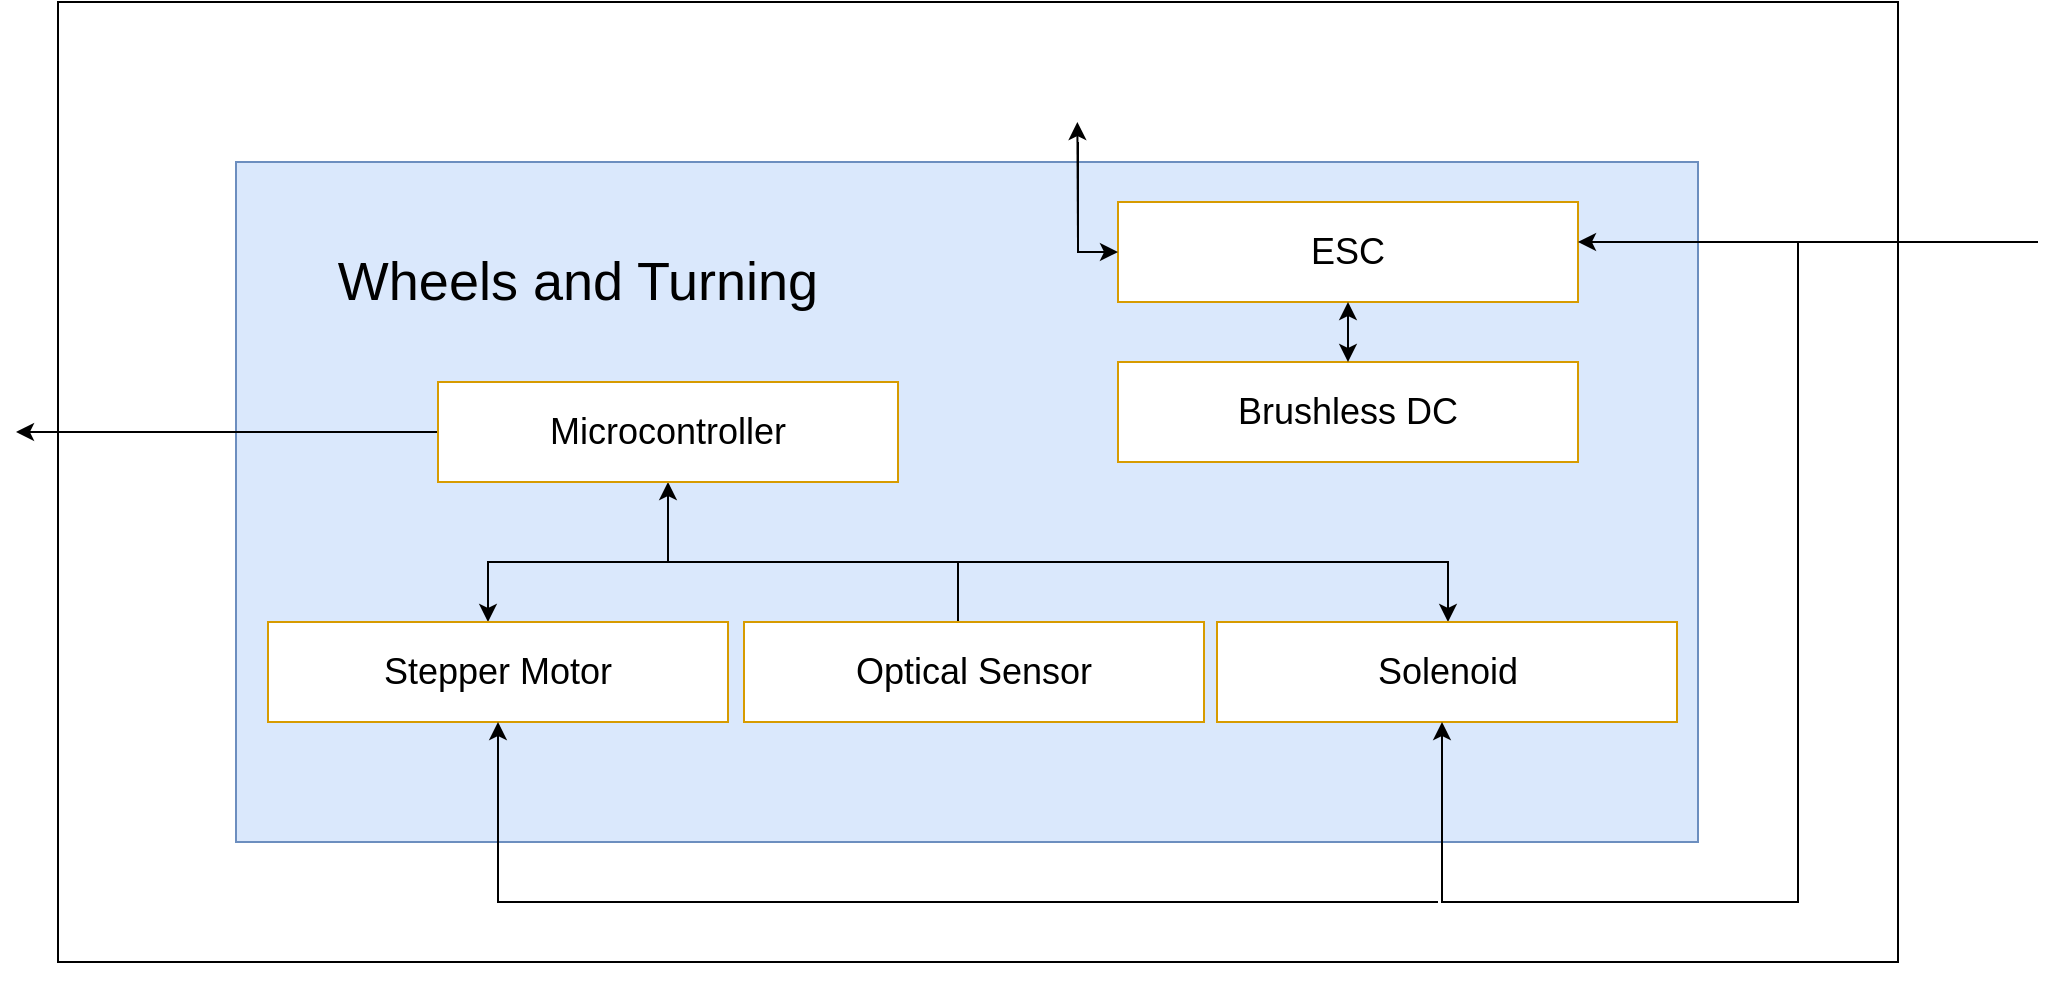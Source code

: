 <mxfile version="15.8.7" type="github">
  <diagram id="c9srMotP2O3hKFXso8sS" name="Page-1">
    <mxGraphModel dx="1718" dy="431" grid="1" gridSize="10" guides="1" tooltips="1" connect="1" arrows="1" fold="1" page="1" pageScale="1" pageWidth="850" pageHeight="1100" math="0" shadow="0">
      <root>
        <mxCell id="0" />
        <mxCell id="1" parent="0" />
        <mxCell id="m60h9jhjNlDXzHuw5Jvv-9" value="" style="rounded=0;whiteSpace=wrap;html=1;fontSize=14;" parent="1" vertex="1">
          <mxGeometry x="-810" y="30" width="920" height="480" as="geometry" />
        </mxCell>
        <mxCell id="m60h9jhjNlDXzHuw5Jvv-10" value="" style="rounded=0;whiteSpace=wrap;html=1;fillColor=#dae8fc;strokeColor=#6c8ebf;" parent="1" vertex="1">
          <mxGeometry x="-721" y="110" width="731" height="340" as="geometry" />
        </mxCell>
        <mxCell id="m60h9jhjNlDXzHuw5Jvv-11" value="Wheels and Turning" style="text;html=1;strokeColor=none;fillColor=none;align=center;verticalAlign=middle;whiteSpace=wrap;rounded=0;fontSize=27;" parent="1" vertex="1">
          <mxGeometry x="-700" y="140" width="300" height="60" as="geometry" />
        </mxCell>
        <mxCell id="m60h9jhjNlDXzHuw5Jvv-12" value="ESC" style="rounded=0;whiteSpace=wrap;html=1;fontSize=18;fillColor=#FFFFFF;strokeColor=#d79b00;" parent="1" vertex="1">
          <mxGeometry x="-280" y="130" width="230" height="50" as="geometry" />
        </mxCell>
        <mxCell id="H8hmuo9kM6WdnTV6Zb3J-20" style="edgeStyle=orthogonalEdgeStyle;rounded=0;orthogonalLoop=1;jettySize=auto;html=1;" parent="1" target="m60h9jhjNlDXzHuw5Jvv-38" edge="1">
          <mxGeometry relative="1" as="geometry">
            <Array as="points">
              <mxPoint x="-475" y="310" />
              <mxPoint x="-595" y="310" />
            </Array>
            <mxPoint x="-475" y="310" as="sourcePoint" />
          </mxGeometry>
        </mxCell>
        <mxCell id="H8hmuo9kM6WdnTV6Zb3J-21" style="edgeStyle=orthogonalEdgeStyle;rounded=0;orthogonalLoop=1;jettySize=auto;html=1;" parent="1" target="H8hmuo9kM6WdnTV6Zb3J-4" edge="1">
          <mxGeometry relative="1" as="geometry">
            <Array as="points">
              <mxPoint x="-475" y="310" />
              <mxPoint x="-115" y="310" />
            </Array>
            <mxPoint x="-475" y="310" as="sourcePoint" />
          </mxGeometry>
        </mxCell>
        <mxCell id="m60h9jhjNlDXzHuw5Jvv-37" value="&lt;div&gt;Brushless DC&lt;/div&gt;" style="rounded=0;whiteSpace=wrap;html=1;fontSize=18;fillColor=#FFFFFF;strokeColor=#d79b00;" parent="1" vertex="1">
          <mxGeometry x="-280" y="210" width="230" height="50" as="geometry" />
        </mxCell>
        <mxCell id="m60h9jhjNlDXzHuw5Jvv-38" value="Stepper Motor" style="rounded=0;whiteSpace=wrap;html=1;fontSize=18;fillColor=#FFFFFF;strokeColor=#d79b00;" parent="1" vertex="1">
          <mxGeometry x="-705" y="340" width="230" height="50" as="geometry" />
        </mxCell>
        <mxCell id="m60h9jhjNlDXzHuw5Jvv-45" style="edgeStyle=orthogonalEdgeStyle;rounded=0;orthogonalLoop=1;jettySize=auto;html=1;entryX=0;entryY=0.5;entryDx=0;entryDy=0;" parent="1" target="m60h9jhjNlDXzHuw5Jvv-12" edge="1">
          <mxGeometry relative="1" as="geometry">
            <mxPoint x="-300" y="100" as="sourcePoint" />
            <Array as="points">
              <mxPoint x="-300" y="155" />
            </Array>
          </mxGeometry>
        </mxCell>
        <mxCell id="m60h9jhjNlDXzHuw5Jvv-55" style="edgeStyle=orthogonalEdgeStyle;rounded=0;orthogonalLoop=1;jettySize=auto;html=1;exitX=0.5;exitY=1;exitDx=0;exitDy=0;" parent="1" source="m60h9jhjNlDXzHuw5Jvv-9" target="m60h9jhjNlDXzHuw5Jvv-9" edge="1">
          <mxGeometry relative="1" as="geometry" />
        </mxCell>
        <mxCell id="H8hmuo9kM6WdnTV6Zb3J-1" value="" style="endArrow=classic;startArrow=classic;html=1;rounded=0;exitX=0.5;exitY=1;exitDx=0;exitDy=0;" parent="1" source="m60h9jhjNlDXzHuw5Jvv-12" target="m60h9jhjNlDXzHuw5Jvv-37" edge="1">
          <mxGeometry width="50" height="50" relative="1" as="geometry">
            <mxPoint x="-200" y="210" as="sourcePoint" />
            <mxPoint x="-140" y="300" as="targetPoint" />
          </mxGeometry>
        </mxCell>
        <mxCell id="H8hmuo9kM6WdnTV6Zb3J-22" style="edgeStyle=orthogonalEdgeStyle;rounded=0;orthogonalLoop=1;jettySize=auto;html=1;entryX=0.5;entryY=1;entryDx=0;entryDy=0;" parent="1" source="H8hmuo9kM6WdnTV6Zb3J-3" target="QIjstLzszsQ8zvJPelyt-5" edge="1">
          <mxGeometry relative="1" as="geometry">
            <mxPoint x="-830" y="220" as="targetPoint" />
            <Array as="points">
              <mxPoint x="-360" y="310" />
              <mxPoint x="-505" y="310" />
            </Array>
          </mxGeometry>
        </mxCell>
        <mxCell id="H8hmuo9kM6WdnTV6Zb3J-3" value="Optical Sensor" style="rounded=0;whiteSpace=wrap;html=1;fontSize=18;fillColor=#FFFFFF;strokeColor=#d79b00;" parent="1" vertex="1">
          <mxGeometry x="-467" y="340" width="230" height="50" as="geometry" />
        </mxCell>
        <mxCell id="H8hmuo9kM6WdnTV6Zb3J-4" value="Solenoid" style="rounded=0;whiteSpace=wrap;html=1;fontSize=18;fillColor=#FFFFFF;strokeColor=#d79b00;" parent="1" vertex="1">
          <mxGeometry x="-230.5" y="340" width="230" height="50" as="geometry" />
        </mxCell>
        <mxCell id="H8hmuo9kM6WdnTV6Zb3J-25" value="" style="endArrow=classic;html=1;rounded=0;entryX=0.554;entryY=0.125;entryDx=0;entryDy=0;entryPerimeter=0;" parent="1" target="m60h9jhjNlDXzHuw5Jvv-9" edge="1">
          <mxGeometry width="50" height="50" relative="1" as="geometry">
            <mxPoint x="-300" y="150" as="sourcePoint" />
            <mxPoint x="-300" y="100" as="targetPoint" />
          </mxGeometry>
        </mxCell>
        <mxCell id="QIjstLzszsQ8zvJPelyt-2" value="" style="endArrow=classic;html=1;rounded=0;" edge="1" parent="1">
          <mxGeometry width="50" height="50" relative="1" as="geometry">
            <mxPoint x="180" y="150" as="sourcePoint" />
            <mxPoint x="-50" y="150" as="targetPoint" />
          </mxGeometry>
        </mxCell>
        <mxCell id="QIjstLzszsQ8zvJPelyt-3" value="" style="endArrow=classic;html=1;rounded=0;" edge="1" parent="1">
          <mxGeometry width="50" height="50" relative="1" as="geometry">
            <mxPoint x="60" y="150" as="sourcePoint" />
            <mxPoint x="-118" y="390" as="targetPoint" />
            <Array as="points">
              <mxPoint x="60" y="480" />
              <mxPoint x="-118" y="480" />
            </Array>
          </mxGeometry>
        </mxCell>
        <mxCell id="QIjstLzszsQ8zvJPelyt-4" value="" style="endArrow=classic;html=1;rounded=0;entryX=0.5;entryY=1;entryDx=0;entryDy=0;" edge="1" parent="1" target="m60h9jhjNlDXzHuw5Jvv-38">
          <mxGeometry width="50" height="50" relative="1" as="geometry">
            <mxPoint x="-120" y="480" as="sourcePoint" />
            <mxPoint x="-240" y="250" as="targetPoint" />
            <Array as="points">
              <mxPoint x="-590" y="480" />
            </Array>
          </mxGeometry>
        </mxCell>
        <mxCell id="QIjstLzszsQ8zvJPelyt-6" style="edgeStyle=orthogonalEdgeStyle;rounded=0;orthogonalLoop=1;jettySize=auto;html=1;exitX=0;exitY=0.5;exitDx=0;exitDy=0;" edge="1" parent="1" source="QIjstLzszsQ8zvJPelyt-5">
          <mxGeometry relative="1" as="geometry">
            <mxPoint x="-831" y="245" as="targetPoint" />
          </mxGeometry>
        </mxCell>
        <mxCell id="QIjstLzszsQ8zvJPelyt-5" value="Microcontroller" style="rounded=0;whiteSpace=wrap;html=1;fontSize=18;fillColor=#FFFFFF;strokeColor=#d79b00;" vertex="1" parent="1">
          <mxGeometry x="-620" y="220" width="230" height="50" as="geometry" />
        </mxCell>
      </root>
    </mxGraphModel>
  </diagram>
</mxfile>
